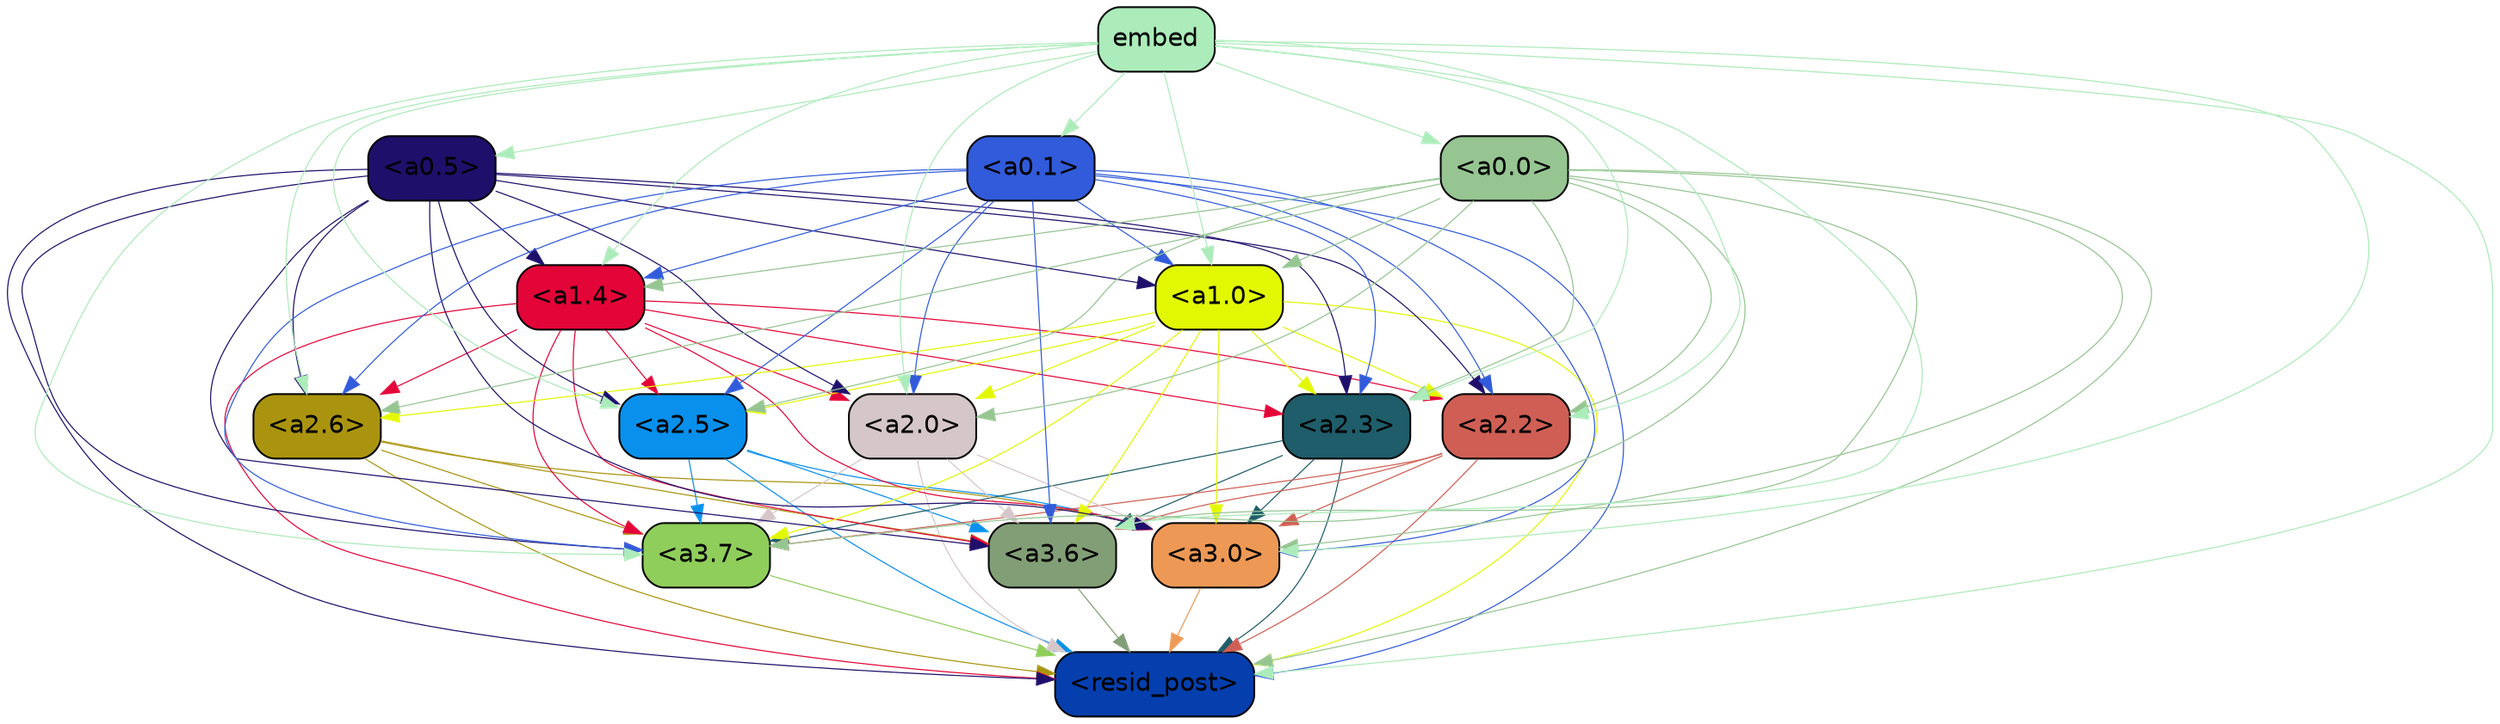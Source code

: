 strict digraph "" {
	graph [bgcolor=transparent,
		layout=dot,
		overlap=false,
		splines=true
	];
	"<a3.7>"	[color=black,
		fillcolor="#8fce5b",
		fontname=Helvetica,
		shape=box,
		style="filled, rounded"];
	"<resid_post>"	[color=black,
		fillcolor="#053fad",
		fontname=Helvetica,
		shape=box,
		style="filled, rounded"];
	"<a3.7>" -> "<resid_post>"	[color="#8fce5b",
		penwidth=0.6];
	"<a3.6>"	[color=black,
		fillcolor="#829e76",
		fontname=Helvetica,
		shape=box,
		style="filled, rounded"];
	"<a3.6>" -> "<resid_post>"	[color="#829e76",
		penwidth=0.6];
	"<a3.0>"	[color=black,
		fillcolor="#ed9955",
		fontname=Helvetica,
		shape=box,
		style="filled, rounded"];
	"<a3.0>" -> "<resid_post>"	[color="#ed9955",
		penwidth=0.6];
	"<a2.6>"	[color=black,
		fillcolor="#aa940f",
		fontname=Helvetica,
		shape=box,
		style="filled, rounded"];
	"<a2.6>" -> "<a3.7>"	[color="#aa940f",
		penwidth=0.6];
	"<a2.6>" -> "<resid_post>"	[color="#aa940f",
		penwidth=0.6];
	"<a2.6>" -> "<a3.6>"	[color="#aa940f",
		penwidth=0.6];
	"<a2.6>" -> "<a3.0>"	[color="#aa940f",
		penwidth=0.6];
	"<a2.5>"	[color=black,
		fillcolor="#0990ec",
		fontname=Helvetica,
		shape=box,
		style="filled, rounded"];
	"<a2.5>" -> "<a3.7>"	[color="#0990ec",
		penwidth=0.6];
	"<a2.5>" -> "<resid_post>"	[color="#0990ec",
		penwidth=0.6];
	"<a2.5>" -> "<a3.6>"	[color="#0990ec",
		penwidth=0.6];
	"<a2.5>" -> "<a3.0>"	[color="#0990ec",
		penwidth=0.6];
	"<a2.3>"	[color=black,
		fillcolor="#1f5d6a",
		fontname=Helvetica,
		shape=box,
		style="filled, rounded"];
	"<a2.3>" -> "<a3.7>"	[color="#1f5d6a",
		penwidth=0.6];
	"<a2.3>" -> "<resid_post>"	[color="#1f5d6a",
		penwidth=0.6];
	"<a2.3>" -> "<a3.6>"	[color="#1f5d6a",
		penwidth=0.6];
	"<a2.3>" -> "<a3.0>"	[color="#1f5d6a",
		penwidth=0.6];
	"<a2.2>"	[color=black,
		fillcolor="#cf5f54",
		fontname=Helvetica,
		shape=box,
		style="filled, rounded"];
	"<a2.2>" -> "<a3.7>"	[color="#cf5f54",
		penwidth=0.6];
	"<a2.2>" -> "<resid_post>"	[color="#cf5f54",
		penwidth=0.6];
	"<a2.2>" -> "<a3.6>"	[color="#cf5f54",
		penwidth=0.6];
	"<a2.2>" -> "<a3.0>"	[color="#cf5f54",
		penwidth=0.6];
	"<a2.0>"	[color=black,
		fillcolor="#d5c7c9",
		fontname=Helvetica,
		shape=box,
		style="filled, rounded"];
	"<a2.0>" -> "<a3.7>"	[color="#d5c7c9",
		penwidth=0.6];
	"<a2.0>" -> "<resid_post>"	[color="#d5c7c9",
		penwidth=0.6];
	"<a2.0>" -> "<a3.6>"	[color="#d5c7c9",
		penwidth=0.6];
	"<a2.0>" -> "<a3.0>"	[color="#d5c7c9",
		penwidth=0.6];
	"<a1.4>"	[color=black,
		fillcolor="#e30538",
		fontname=Helvetica,
		shape=box,
		style="filled, rounded"];
	"<a1.4>" -> "<a3.7>"	[color="#e30538",
		penwidth=0.6];
	"<a1.4>" -> "<resid_post>"	[color="#e30538",
		penwidth=0.6];
	"<a1.4>" -> "<a3.6>"	[color="#e30538",
		penwidth=0.6];
	"<a1.4>" -> "<a3.0>"	[color="#e30538",
		penwidth=0.6];
	"<a1.4>" -> "<a2.6>"	[color="#e30538",
		penwidth=0.6];
	"<a1.4>" -> "<a2.5>"	[color="#e30538",
		penwidth=0.6];
	"<a1.4>" -> "<a2.3>"	[color="#e30538",
		penwidth=0.6];
	"<a1.4>" -> "<a2.2>"	[color="#e30538",
		penwidth=0.6];
	"<a1.4>" -> "<a2.0>"	[color="#e30538",
		penwidth=0.6];
	"<a1.0>"	[color=black,
		fillcolor="#e2f803",
		fontname=Helvetica,
		shape=box,
		style="filled, rounded"];
	"<a1.0>" -> "<a3.7>"	[color="#e2f803",
		penwidth=0.6];
	"<a1.0>" -> "<resid_post>"	[color="#e2f803",
		penwidth=0.6];
	"<a1.0>" -> "<a3.6>"	[color="#e2f803",
		penwidth=0.6];
	"<a1.0>" -> "<a3.0>"	[color="#e2f803",
		penwidth=0.6];
	"<a1.0>" -> "<a2.6>"	[color="#e2f803",
		penwidth=0.6];
	"<a1.0>" -> "<a2.5>"	[color="#e2f803",
		penwidth=0.6];
	"<a1.0>" -> "<a2.3>"	[color="#e2f803",
		penwidth=0.6];
	"<a1.0>" -> "<a2.2>"	[color="#e2f803",
		penwidth=0.6];
	"<a1.0>" -> "<a2.0>"	[color="#e2f803",
		penwidth=0.6];
	"<a0.5>"	[color=black,
		fillcolor="#1e0f6b",
		fontname=Helvetica,
		shape=box,
		style="filled, rounded"];
	"<a0.5>" -> "<a3.7>"	[color="#1e0f6b",
		penwidth=0.6];
	"<a0.5>" -> "<resid_post>"	[color="#1e0f6b",
		penwidth=0.6];
	"<a0.5>" -> "<a3.6>"	[color="#1e0f6b",
		penwidth=0.6];
	"<a0.5>" -> "<a3.0>"	[color="#1e0f6b",
		penwidth=0.6];
	"<a0.5>" -> "<a2.6>"	[color="#1e0f6b",
		penwidth=0.6];
	"<a0.5>" -> "<a2.5>"	[color="#1e0f6b",
		penwidth=0.6];
	"<a0.5>" -> "<a2.3>"	[color="#1e0f6b",
		penwidth=0.6];
	"<a0.5>" -> "<a2.2>"	[color="#1e0f6b",
		penwidth=0.6];
	"<a0.5>" -> "<a2.0>"	[color="#1e0f6b",
		penwidth=0.6];
	"<a0.5>" -> "<a1.4>"	[color="#1e0f6b",
		penwidth=0.6];
	"<a0.5>" -> "<a1.0>"	[color="#1e0f6b",
		penwidth=0.6];
	"<a0.1>"	[color=black,
		fillcolor="#315bda",
		fontname=Helvetica,
		shape=box,
		style="filled, rounded"];
	"<a0.1>" -> "<a3.7>"	[color="#315bda",
		penwidth=0.6];
	"<a0.1>" -> "<resid_post>"	[color="#315bda",
		penwidth=0.6];
	"<a0.1>" -> "<a3.6>"	[color="#315bda",
		penwidth=0.6];
	"<a0.1>" -> "<a3.0>"	[color="#315bda",
		penwidth=0.6];
	"<a0.1>" -> "<a2.6>"	[color="#315bda",
		penwidth=0.6];
	"<a0.1>" -> "<a2.5>"	[color="#315bda",
		penwidth=0.6];
	"<a0.1>" -> "<a2.3>"	[color="#315bda",
		penwidth=0.6];
	"<a0.1>" -> "<a2.2>"	[color="#315bda",
		penwidth=0.6];
	"<a0.1>" -> "<a2.0>"	[color="#315bda",
		penwidth=0.6];
	"<a0.1>" -> "<a1.4>"	[color="#315bda",
		penwidth=0.6];
	"<a0.1>" -> "<a1.0>"	[color="#315bda",
		penwidth=0.6];
	"<a0.0>"	[color=black,
		fillcolor="#96c592",
		fontname=Helvetica,
		shape=box,
		style="filled, rounded"];
	"<a0.0>" -> "<a3.7>"	[color="#96c592",
		penwidth=0.6];
	"<a0.0>" -> "<resid_post>"	[color="#96c592",
		penwidth=0.6];
	"<a0.0>" -> "<a3.6>"	[color="#96c592",
		penwidth=0.6];
	"<a0.0>" -> "<a3.0>"	[color="#96c592",
		penwidth=0.6];
	"<a0.0>" -> "<a2.6>"	[color="#96c592",
		penwidth=0.6];
	"<a0.0>" -> "<a2.5>"	[color="#96c592",
		penwidth=0.6];
	"<a0.0>" -> "<a2.3>"	[color="#96c592",
		penwidth=0.6];
	"<a0.0>" -> "<a2.2>"	[color="#96c592",
		penwidth=0.6];
	"<a0.0>" -> "<a2.0>"	[color="#96c592",
		penwidth=0.6];
	"<a0.0>" -> "<a1.4>"	[color="#96c592",
		penwidth=0.6];
	"<a0.0>" -> "<a1.0>"	[color="#96c592",
		penwidth=0.6];
	embed	[color=black,
		fillcolor="#acebba",
		fontname=Helvetica,
		shape=box,
		style="filled, rounded"];
	embed -> "<a3.7>"	[color="#acebba",
		penwidth=0.6];
	embed -> "<resid_post>"	[color="#acebba",
		penwidth=0.6];
	embed -> "<a3.6>"	[color="#acebba",
		penwidth=0.6];
	embed -> "<a3.0>"	[color="#acebba",
		penwidth=0.6];
	embed -> "<a2.6>"	[color="#acebba",
		penwidth=0.6];
	embed -> "<a2.5>"	[color="#acebba",
		penwidth=0.6];
	embed -> "<a2.3>"	[color="#acebba",
		penwidth=0.6];
	embed -> "<a2.2>"	[color="#acebba",
		penwidth=0.6];
	embed -> "<a2.0>"	[color="#acebba",
		penwidth=0.6];
	embed -> "<a1.4>"	[color="#acebba",
		penwidth=0.6];
	embed -> "<a1.0>"	[color="#acebba",
		penwidth=0.6];
	embed -> "<a0.5>"	[color="#acebba",
		penwidth=0.6];
	embed -> "<a0.1>"	[color="#acebba",
		penwidth=0.6];
	embed -> "<a0.0>"	[color="#acebba",
		penwidth=0.6];
}
